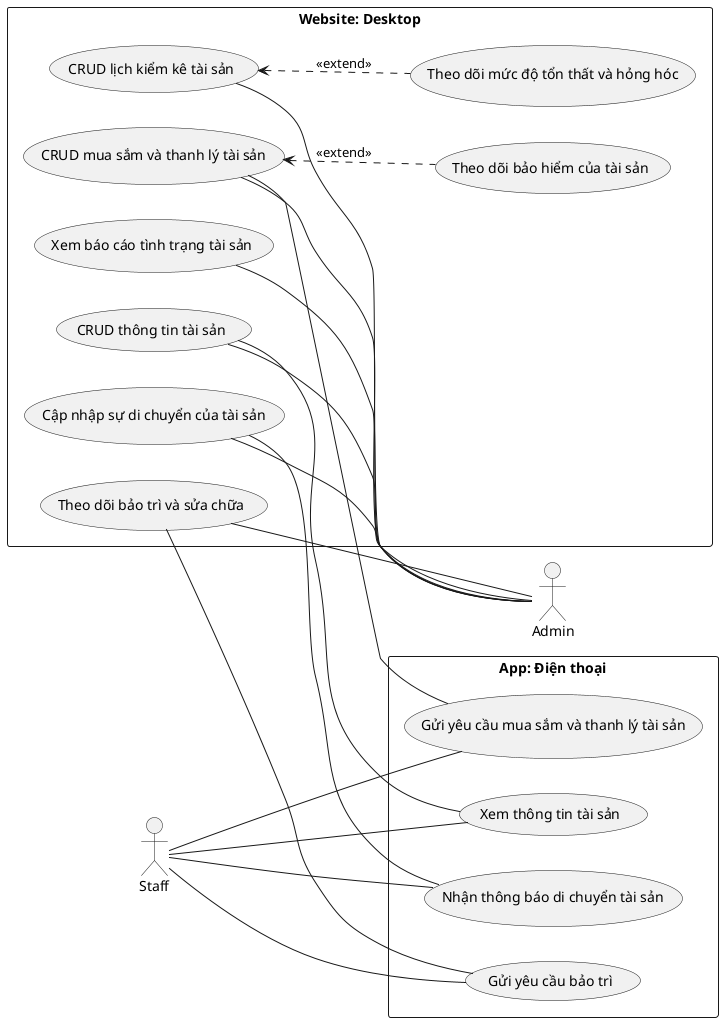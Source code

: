 @startuml
left to right direction

actor Admin as C
actor Staff as S
rectangle "Website: Desktop" {
  usecase (CRUD thông tin tài sản) as UC1
  usecase (Cập nhập sự di chuyển của tài sản) as UC2
  usecase (Theo dõi bảo trì và sửa chữa) as UC3
  usecase (CRUD lịch kiểm kê tài sản) as UC4
  (UC4)<..(Theo dõi mức độ tổn thất và hỏng hóc):<<extend>>
usecase (Xem báo cáo tình trạng tài sản) as UC5
    usecase (CRUD mua sắm và thanh lý tài sản) as UC6
    (UC6)<..(Theo dõi bảo hiểm của tài sản):<<extend>>

}

rectangle "App: Điện thoại" {
  usecase "Xem thông tin tài sản" as UC7
  usecase "Nhận thông báo di chuyển tài sản" as UC8
  usecase "Gửi yêu cầu bảo trì" as UC9
  usecase "Gửi yêu cầu mua sắm và thanh lý tài sản" as UC10
  
}

UC1 -- C
UC2 -- C
UC3 -- C
UC4 -- C
UC5 -- C
UC6 -- C
S -- UC7
S -- UC8
S -- UC9 
S -- UC10 
UC1 -- UC7
UC2 -- UC8
UC3 -- UC9
UC6 -- UC10




@enduml
